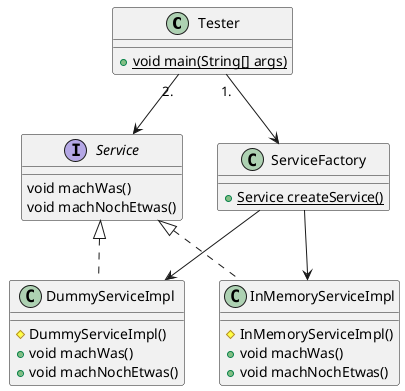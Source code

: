 @startuml

class Tester [[java:factory.Tester]] {
	+{static}void main(String[] args)
}

interface Service [[java:factory.Service]] {
	void machWas()
	void machNochEtwas()
}

Tester "2." --> Service

class ServiceFactory [[java:factory.ServiceFactory]] {
	+{static}Service createService()
}

Tester "1." --> ServiceFactory

ServiceFactory --> DummyServiceImpl
ServiceFactory --> InMemoryServiceImpl

class DummyServiceImpl [[java:factory.DummyServiceImpl]] {
	#DummyServiceImpl()
	+void machWas()
	+void machNochEtwas()
}

Service <|.. DummyServiceImpl

class InMemoryServiceImpl [[java:factory.InMemoryServiceImpl]] {
	#InMemoryServiceImpl()
	+void machWas()
	+void machNochEtwas()
}
Service <|.. InMemoryServiceImpl


@enduml
